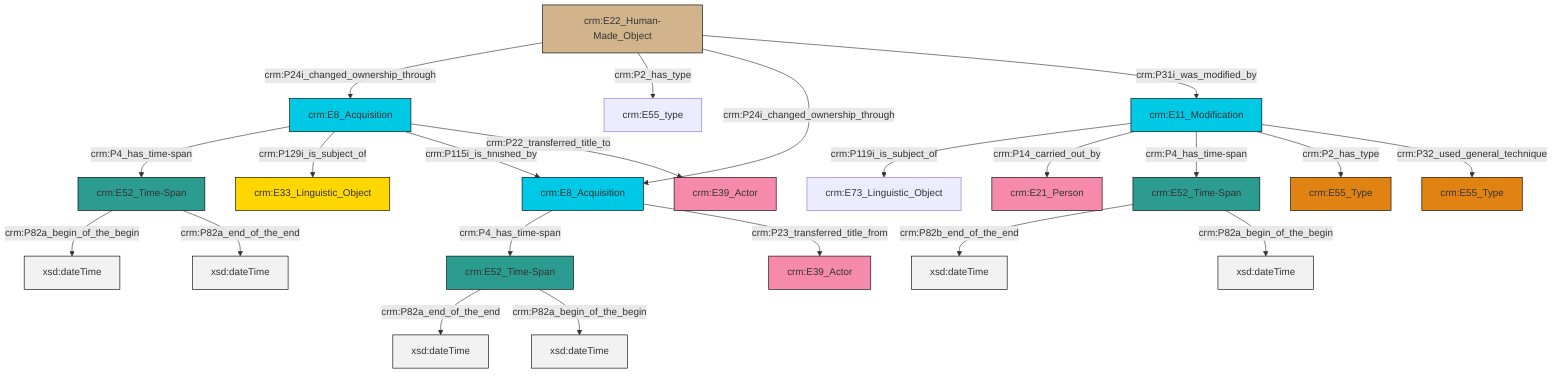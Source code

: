 graph TD
classDef Literal fill:#f2f2f2,stroke:#000000;
classDef CRM_Entity fill:#FFFFFF,stroke:#000000;
classDef Temporal_Entity fill:#00C9E6, stroke:#000000;
classDef Type fill:#E18312, stroke:#000000;
classDef Time-Span fill:#2C9C91, stroke:#000000;
classDef Appellation fill:#FFEB7F, stroke:#000000;
classDef Place fill:#008836, stroke:#000000;
classDef Persistent_Item fill:#B266B2, stroke:#000000;
classDef Conceptual_Object fill:#FFD700, stroke:#000000;
classDef Physical_Thing fill:#D2B48C, stroke:#000000;
classDef Actor fill:#f58aad, stroke:#000000;
classDef PC_Classes fill:#4ce600, stroke:#000000;
classDef Multi fill:#cccccc,stroke:#000000;

0["crm:E11_Modification"]:::Temporal_Entity -->|crm:P119i_is_subject_of| 1["crm:E73_Linguistic_Object"]:::Default
0["crm:E11_Modification"]:::Temporal_Entity -->|crm:P14_carried_out_by| 3["crm:E21_Person"]:::Actor
4["crm:E52_Time-Span"]:::Time-Span -->|crm:P82a_end_of_the_end| 5[xsd:dateTime]:::Literal
0["crm:E11_Modification"]:::Temporal_Entity -->|crm:P4_has_time-span| 6["crm:E52_Time-Span"]:::Time-Span
7["crm:E8_Acquisition"]:::Temporal_Entity -->|crm:P4_has_time-span| 8["crm:E52_Time-Span"]:::Time-Span
9["crm:E8_Acquisition"]:::Temporal_Entity -->|crm:P4_has_time-span| 4["crm:E52_Time-Span"]:::Time-Span
7["crm:E8_Acquisition"]:::Temporal_Entity -->|crm:P129i_is_subject_of| 10["crm:E33_Linguistic_Object"]:::Conceptual_Object
11["crm:E22_Human-Made_Object"]:::Physical_Thing -->|crm:P24i_changed_ownership_through| 7["crm:E8_Acquisition"]:::Temporal_Entity
0["crm:E11_Modification"]:::Temporal_Entity -->|crm:P2_has_type| 13["crm:E55_Type"]:::Type
6["crm:E52_Time-Span"]:::Time-Span -->|crm:P82b_end_of_the_end| 14[xsd:dateTime]:::Literal
0["crm:E11_Modification"]:::Temporal_Entity -->|crm:P32_used_general_technique| 16["crm:E55_Type"]:::Type
11["crm:E22_Human-Made_Object"]:::Physical_Thing -->|crm:P2_has_type| 22["crm:E55_type"]:::Default
8["crm:E52_Time-Span"]:::Time-Span -->|crm:P82a_begin_of_the_begin| 23[xsd:dateTime]:::Literal
9["crm:E8_Acquisition"]:::Temporal_Entity -->|crm:P23_transferred_title_from| 25["crm:E39_Actor"]:::Actor
7["crm:E8_Acquisition"]:::Temporal_Entity -->|crm:P115i_is_finished_by| 9["crm:E8_Acquisition"]:::Temporal_Entity
4["crm:E52_Time-Span"]:::Time-Span -->|crm:P82a_begin_of_the_begin| 27[xsd:dateTime]:::Literal
6["crm:E52_Time-Span"]:::Time-Span -->|crm:P82a_begin_of_the_begin| 28[xsd:dateTime]:::Literal
11["crm:E22_Human-Made_Object"]:::Physical_Thing -->|crm:P24i_changed_ownership_through| 9["crm:E8_Acquisition"]:::Temporal_Entity
11["crm:E22_Human-Made_Object"]:::Physical_Thing -->|crm:P31i_was_modified_by| 0["crm:E11_Modification"]:::Temporal_Entity
7["crm:E8_Acquisition"]:::Temporal_Entity -->|crm:P22_transferred_title_to| 18["crm:E39_Actor"]:::Actor
8["crm:E52_Time-Span"]:::Time-Span -->|crm:P82a_end_of_the_end| 34[xsd:dateTime]:::Literal
